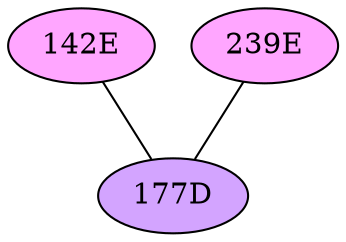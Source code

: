 // The Round Table
graph {
	"142E" [fillcolor="#FFA6FF" style=radial]
	"177D" [fillcolor="#D3A4FF" style=radial]
	"142E" -- "177D" [penwidth=1]
	"239E" [fillcolor="#FFA6FF" style=radial]
	"177D" [fillcolor="#D3A4FF" style=radial]
	"239E" -- "177D" [penwidth=1]
}
